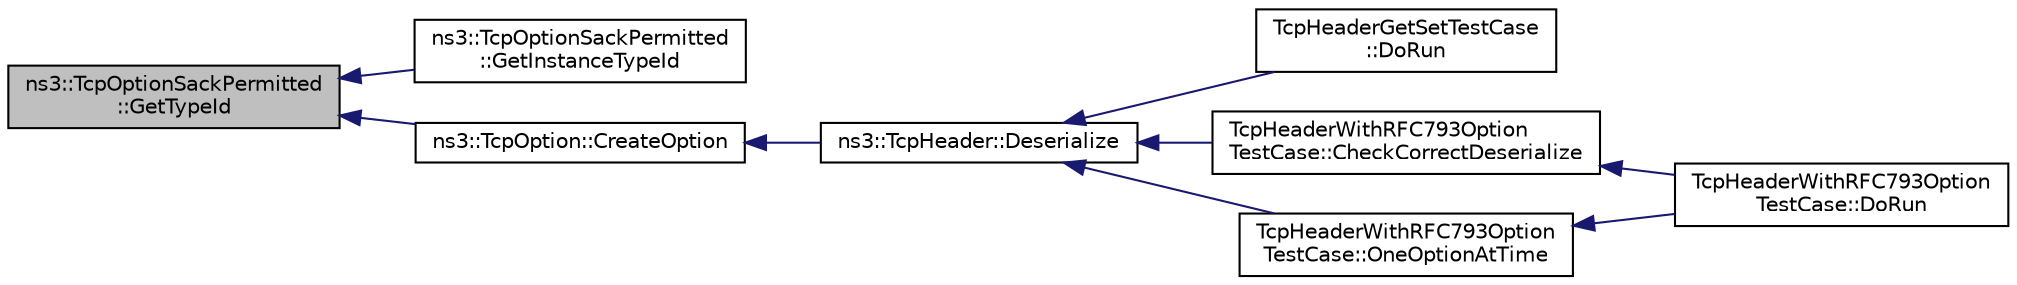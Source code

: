 digraph "ns3::TcpOptionSackPermitted::GetTypeId"
{
  edge [fontname="Helvetica",fontsize="10",labelfontname="Helvetica",labelfontsize="10"];
  node [fontname="Helvetica",fontsize="10",shape=record];
  rankdir="LR";
  Node1 [label="ns3::TcpOptionSackPermitted\l::GetTypeId",height=0.2,width=0.4,color="black", fillcolor="grey75", style="filled", fontcolor="black"];
  Node1 -> Node2 [dir="back",color="midnightblue",fontsize="10",style="solid"];
  Node2 [label="ns3::TcpOptionSackPermitted\l::GetInstanceTypeId",height=0.2,width=0.4,color="black", fillcolor="white", style="filled",URL="$d5/db9/classns3_1_1TcpOptionSackPermitted.html#a2dad6020d6f5d0db682febd25f0bfb9c"];
  Node1 -> Node3 [dir="back",color="midnightblue",fontsize="10",style="solid"];
  Node3 [label="ns3::TcpOption::CreateOption",height=0.2,width=0.4,color="black", fillcolor="white", style="filled",URL="$d0/dd7/classns3_1_1TcpOption.html#a342764c94f23eae9c093534312f7a5d4",tooltip="Creates an option. "];
  Node3 -> Node4 [dir="back",color="midnightblue",fontsize="10",style="solid"];
  Node4 [label="ns3::TcpHeader::Deserialize",height=0.2,width=0.4,color="black", fillcolor="white", style="filled",URL="$d0/d46/classns3_1_1TcpHeader.html#ac9ebbec6f00c4d7d040c1d68dbe8c793"];
  Node4 -> Node5 [dir="back",color="midnightblue",fontsize="10",style="solid"];
  Node5 [label="TcpHeaderGetSetTestCase\l::DoRun",height=0.2,width=0.4,color="black", fillcolor="white", style="filled",URL="$d0/d33/classTcpHeaderGetSetTestCase.html#ae5c6a3e802b8648d197d5a22509acf49",tooltip="Implementation to actually run this TestCase. "];
  Node4 -> Node6 [dir="back",color="midnightblue",fontsize="10",style="solid"];
  Node6 [label="TcpHeaderWithRFC793Option\lTestCase::CheckCorrectDeserialize",height=0.2,width=0.4,color="black", fillcolor="white", style="filled",URL="$d6/d39/classTcpHeaderWithRFC793OptionTestCase.html#ad8478f3d6d33caa92f933389f8d8419b",tooltip="Check the correct header deserialization. "];
  Node6 -> Node7 [dir="back",color="midnightblue",fontsize="10",style="solid"];
  Node7 [label="TcpHeaderWithRFC793Option\lTestCase::DoRun",height=0.2,width=0.4,color="black", fillcolor="white", style="filled",URL="$d6/d39/classTcpHeaderWithRFC793OptionTestCase.html#a52dc5f29802269d2d160f897a7933406",tooltip="Implementation to actually run this TestCase. "];
  Node4 -> Node8 [dir="back",color="midnightblue",fontsize="10",style="solid"];
  Node8 [label="TcpHeaderWithRFC793Option\lTestCase::OneOptionAtTime",height=0.2,width=0.4,color="black", fillcolor="white", style="filled",URL="$d6/d39/classTcpHeaderWithRFC793OptionTestCase.html#a4f736353f198886b49418a84756e48de",tooltip="Check an header with only one kind of option. "];
  Node8 -> Node7 [dir="back",color="midnightblue",fontsize="10",style="solid"];
}
